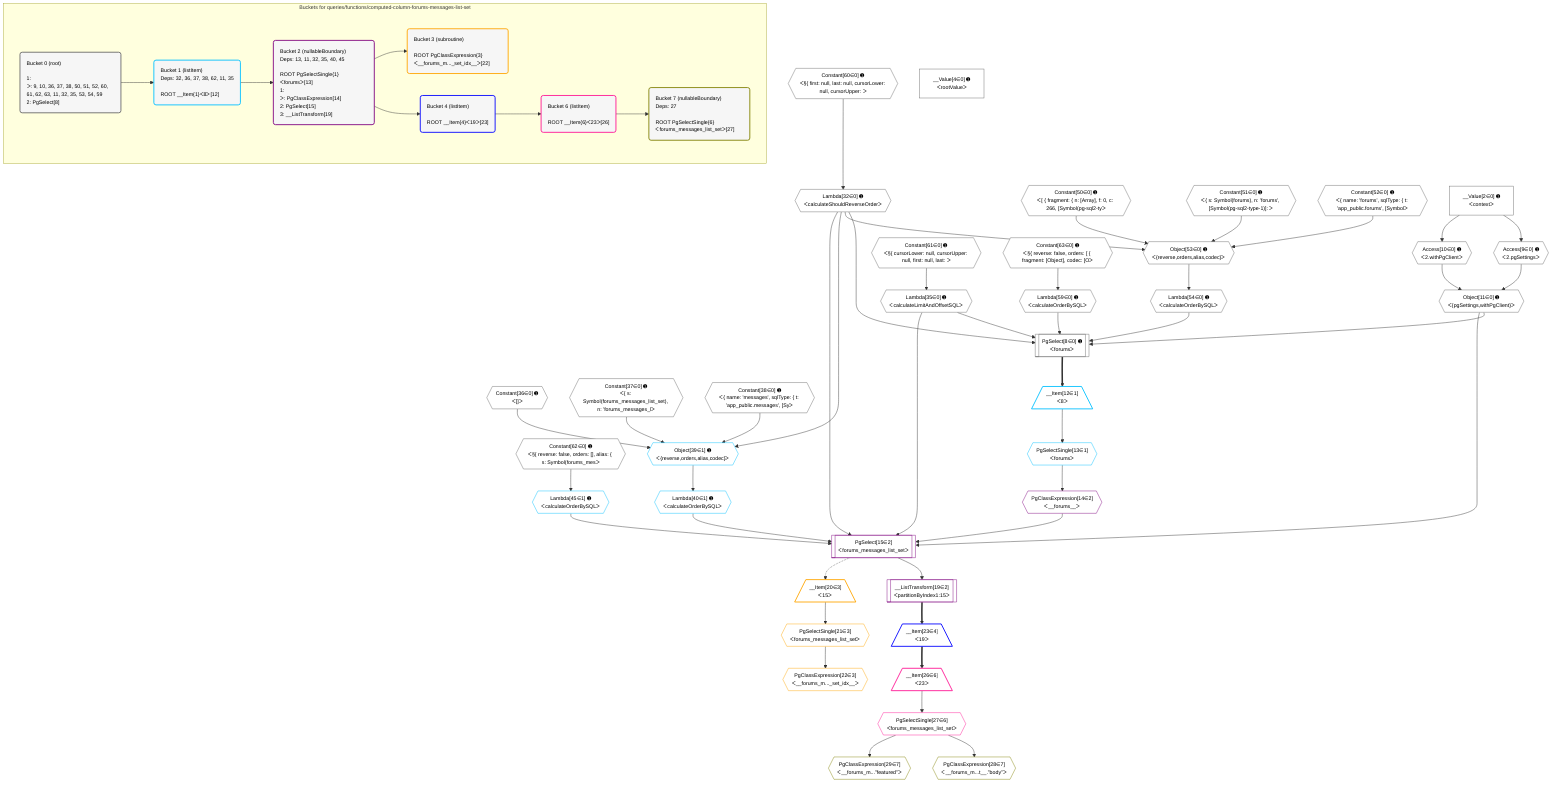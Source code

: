 %%{init: {'themeVariables': { 'fontSize': '12px'}}}%%
graph TD
    classDef path fill:#eee,stroke:#000,color:#000
    classDef plan fill:#fff,stroke-width:1px,color:#000
    classDef itemplan fill:#fff,stroke-width:2px,color:#000
    classDef unbatchedplan fill:#dff,stroke-width:1px,color:#000
    classDef sideeffectplan fill:#fcc,stroke-width:2px,color:#000
    classDef bucket fill:#f6f6f6,color:#000,stroke-width:2px,text-align:left


    %% plan dependencies
    PgSelect8[["PgSelect[8∈0] ➊<br />ᐸforumsᐳ"]]:::plan
    Object11{{"Object[11∈0] ➊<br />ᐸ{pgSettings,withPgClient}ᐳ"}}:::plan
    Lambda32{{"Lambda[32∈0] ➊<br />ᐸcalculateShouldReverseOrderᐳ"}}:::plan
    Lambda35{{"Lambda[35∈0] ➊<br />ᐸcalculateLimitAndOffsetSQLᐳ"}}:::plan
    Lambda54{{"Lambda[54∈0] ➊<br />ᐸcalculateOrderBySQLᐳ"}}:::plan
    Lambda59{{"Lambda[59∈0] ➊<br />ᐸcalculateOrderBySQLᐳ"}}:::plan
    Object11 & Lambda32 & Lambda35 & Lambda54 & Lambda59 --> PgSelect8
    Object53{{"Object[53∈0] ➊<br />ᐸ{reverse,orders,alias,codec}ᐳ"}}:::plan
    Constant50{{"Constant[50∈0] ➊<br />ᐸ[ { fragment: { n: [Array], f: 0, c: 266, [Symbol(pg-sql2-tyᐳ"}}:::plan
    Constant51{{"Constant[51∈0] ➊<br />ᐸ{ s: Symbol(forums), n: 'forums', [Symbol(pg-sql2-type-1)]: ᐳ"}}:::plan
    Constant52{{"Constant[52∈0] ➊<br />ᐸ{ name: 'forums', sqlType: { t: 'app_public.forums', [Symbolᐳ"}}:::plan
    Lambda32 & Constant50 & Constant51 & Constant52 --> Object53
    Access9{{"Access[9∈0] ➊<br />ᐸ2.pgSettingsᐳ"}}:::plan
    Access10{{"Access[10∈0] ➊<br />ᐸ2.withPgClientᐳ"}}:::plan
    Access9 & Access10 --> Object11
    __Value2["__Value[2∈0] ➊<br />ᐸcontextᐳ"]:::plan
    __Value2 --> Access9
    __Value2 --> Access10
    Constant60{{"Constant[60∈0] ➊<br />ᐸ§{ first: null, last: null, cursorLower: null, cursorUpper: ᐳ"}}:::plan
    Constant60 --> Lambda32
    Constant61{{"Constant[61∈0] ➊<br />ᐸ§{ cursorLower: null, cursorUpper: null, first: null, last: ᐳ"}}:::plan
    Constant61 --> Lambda35
    Object53 --> Lambda54
    Constant63{{"Constant[63∈0] ➊<br />ᐸ§{ reverse: false, orders: [ { fragment: [Object], codec: [Oᐳ"}}:::plan
    Constant63 --> Lambda59
    __Value4["__Value[4∈0] ➊<br />ᐸrootValueᐳ"]:::plan
    Constant36{{"Constant[36∈0] ➊<br />ᐸ[]ᐳ"}}:::plan
    Constant37{{"Constant[37∈0] ➊<br />ᐸ{ s: Symbol(forums_messages_list_set), n: 'forums_messages_lᐳ"}}:::plan
    Constant38{{"Constant[38∈0] ➊<br />ᐸ{ name: 'messages', sqlType: { t: 'app_public.messages', [Syᐳ"}}:::plan
    Constant62{{"Constant[62∈0] ➊<br />ᐸ§{ reverse: false, orders: [], alias: { s: Symbol(forums_mesᐳ"}}:::plan
    Object39{{"Object[39∈1] ➊<br />ᐸ{reverse,orders,alias,codec}ᐳ"}}:::plan
    Lambda32 & Constant36 & Constant37 & Constant38 --> Object39
    __Item12[/"__Item[12∈1]<br />ᐸ8ᐳ"\]:::itemplan
    PgSelect8 ==> __Item12
    PgSelectSingle13{{"PgSelectSingle[13∈1]<br />ᐸforumsᐳ"}}:::plan
    __Item12 --> PgSelectSingle13
    Lambda40{{"Lambda[40∈1] ➊<br />ᐸcalculateOrderBySQLᐳ"}}:::plan
    Object39 --> Lambda40
    Lambda45{{"Lambda[45∈1] ➊<br />ᐸcalculateOrderBySQLᐳ"}}:::plan
    Constant62 --> Lambda45
    PgSelect15[["PgSelect[15∈2]<br />ᐸforums_messages_list_setᐳ"]]:::plan
    PgClassExpression14{{"PgClassExpression[14∈2]<br />ᐸ__forums__ᐳ"}}:::plan
    Object11 & PgClassExpression14 & Lambda32 & Lambda35 & Lambda40 & Lambda45 --> PgSelect15
    PgSelectSingle13 --> PgClassExpression14
    __ListTransform19[["__ListTransform[19∈2]<br />ᐸpartitionByIndex1:15ᐳ"]]:::plan
    PgSelect15 --> __ListTransform19
    __Item20[/"__Item[20∈3]<br />ᐸ15ᐳ"\]:::itemplan
    PgSelect15 -.-> __Item20
    PgSelectSingle21{{"PgSelectSingle[21∈3]<br />ᐸforums_messages_list_setᐳ"}}:::plan
    __Item20 --> PgSelectSingle21
    PgClassExpression22{{"PgClassExpression[22∈3]<br />ᐸ__forums_m..._set_idx__ᐳ"}}:::plan
    PgSelectSingle21 --> PgClassExpression22
    __Item23[/"__Item[23∈4]<br />ᐸ19ᐳ"\]:::itemplan
    __ListTransform19 ==> __Item23
    __Item26[/"__Item[26∈6]<br />ᐸ23ᐳ"\]:::itemplan
    __Item23 ==> __Item26
    PgSelectSingle27{{"PgSelectSingle[27∈6]<br />ᐸforums_messages_list_setᐳ"}}:::plan
    __Item26 --> PgSelectSingle27
    PgClassExpression28{{"PgClassExpression[28∈7]<br />ᐸ__forums_m...t__.”body”ᐳ"}}:::plan
    PgSelectSingle27 --> PgClassExpression28
    PgClassExpression29{{"PgClassExpression[29∈7]<br />ᐸ__forums_m...”featured”ᐳ"}}:::plan
    PgSelectSingle27 --> PgClassExpression29

    %% define steps

    subgraph "Buckets for queries/functions/computed-column-forums-messages-list-set"
    Bucket0("Bucket 0 (root)<br /><br />1: <br />ᐳ: 9, 10, 36, 37, 38, 50, 51, 52, 60, 61, 62, 63, 11, 32, 35, 53, 54, 59<br />2: PgSelect[8]"):::bucket
    classDef bucket0 stroke:#696969
    class Bucket0,__Value2,__Value4,PgSelect8,Access9,Access10,Object11,Lambda32,Lambda35,Constant36,Constant37,Constant38,Constant50,Constant51,Constant52,Object53,Lambda54,Lambda59,Constant60,Constant61,Constant62,Constant63 bucket0
    Bucket1("Bucket 1 (listItem)<br />Deps: 32, 36, 37, 38, 62, 11, 35<br /><br />ROOT __Item{1}ᐸ8ᐳ[12]"):::bucket
    classDef bucket1 stroke:#00bfff
    class Bucket1,__Item12,PgSelectSingle13,Object39,Lambda40,Lambda45 bucket1
    Bucket2("Bucket 2 (nullableBoundary)<br />Deps: 13, 11, 32, 35, 40, 45<br /><br />ROOT PgSelectSingle{1}ᐸforumsᐳ[13]<br />1: <br />ᐳ: PgClassExpression[14]<br />2: PgSelect[15]<br />3: __ListTransform[19]"):::bucket
    classDef bucket2 stroke:#7f007f
    class Bucket2,PgClassExpression14,PgSelect15,__ListTransform19 bucket2
    Bucket3("Bucket 3 (subroutine)<br /><br />ROOT PgClassExpression{3}ᐸ__forums_m..._set_idx__ᐳ[22]"):::bucket
    classDef bucket3 stroke:#ffa500
    class Bucket3,__Item20,PgSelectSingle21,PgClassExpression22 bucket3
    Bucket4("Bucket 4 (listItem)<br /><br />ROOT __Item{4}ᐸ19ᐳ[23]"):::bucket
    classDef bucket4 stroke:#0000ff
    class Bucket4,__Item23 bucket4
    Bucket6("Bucket 6 (listItem)<br /><br />ROOT __Item{6}ᐸ23ᐳ[26]"):::bucket
    classDef bucket6 stroke:#ff1493
    class Bucket6,__Item26,PgSelectSingle27 bucket6
    Bucket7("Bucket 7 (nullableBoundary)<br />Deps: 27<br /><br />ROOT PgSelectSingle{6}ᐸforums_messages_list_setᐳ[27]"):::bucket
    classDef bucket7 stroke:#808000
    class Bucket7,PgClassExpression28,PgClassExpression29 bucket7
    Bucket0 --> Bucket1
    Bucket1 --> Bucket2
    Bucket2 --> Bucket3 & Bucket4
    Bucket4 --> Bucket6
    Bucket6 --> Bucket7
    end